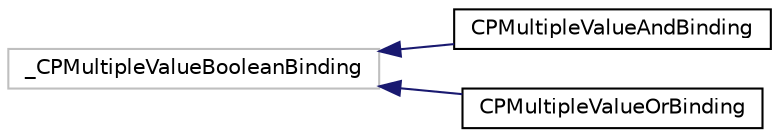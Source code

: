 digraph "Graphical Class Hierarchy"
{
  edge [fontname="Helvetica",fontsize="10",labelfontname="Helvetica",labelfontsize="10"];
  node [fontname="Helvetica",fontsize="10",shape=record];
  rankdir="LR";
  Node1 [label="_CPMultipleValueBooleanBinding",height=0.2,width=0.4,color="grey75", fillcolor="white", style="filled"];
  Node1 -> Node2 [dir="back",color="midnightblue",fontsize="10",style="solid",fontname="Helvetica"];
  Node2 [label="CPMultipleValueAndBinding",height=0.2,width=0.4,color="black", fillcolor="white", style="filled",URL="$class_c_p_multiple_value_and_binding.html"];
  Node1 -> Node3 [dir="back",color="midnightblue",fontsize="10",style="solid",fontname="Helvetica"];
  Node3 [label="CPMultipleValueOrBinding",height=0.2,width=0.4,color="black", fillcolor="white", style="filled",URL="$class_c_p_multiple_value_or_binding.html"];
}
